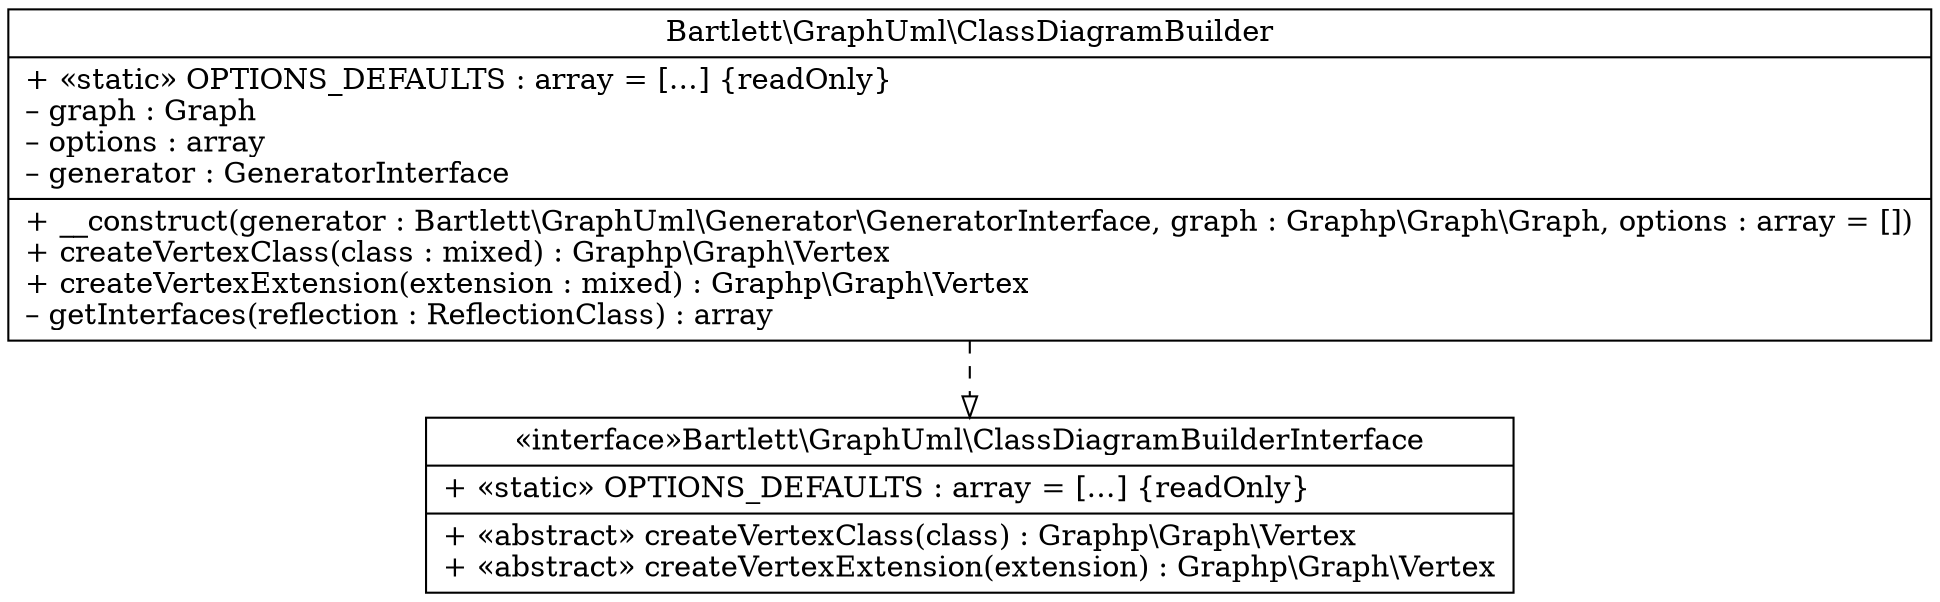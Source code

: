digraph {
  "Bartlett\\GraphUml\\ClassDiagramBuilder" [shape="record" label="{
Bartlett\\GraphUml\\ClassDiagramBuilder|+ «static» OPTIONS_DEFAULTS : array = […] \{readOnly\}\l– graph : Graph\l– options : array\l– generator : GeneratorInterface\l|+ __construct(generator : Bartlett\\GraphUml\\Generator\\GeneratorInterface, graph : Graphp\\Graph\\Graph, options : array = [])\l+ createVertexClass(class : mixed) : Graphp\\Graph\\Vertex\l+ createVertexExtension(extension : mixed) : Graphp\\Graph\\Vertex\l– getInterfaces(reflection : ReflectionClass) : array\l}"]
  "Bartlett\\GraphUml\\ClassDiagramBuilderInterface" [shape="record" label="{«interface»
Bartlett\\GraphUml\\ClassDiagramBuilderInterface|+ «static» OPTIONS_DEFAULTS : array = […] \{readOnly\}\l|+ «abstract» createVertexClass(class) : Graphp\\Graph\\Vertex\l+ «abstract» createVertexExtension(extension) : Graphp\\Graph\\Vertex\l}"]
  "Bartlett\\GraphUml\\ClassDiagramBuilder" -> "Bartlett\\GraphUml\\ClassDiagramBuilderInterface" [arrowhead="empty" style="dashed"]
}
